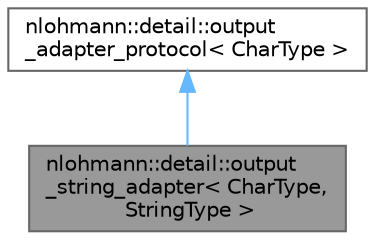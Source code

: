 digraph "nlohmann::detail::output_string_adapter&lt; CharType, StringType &gt;"
{
 // INTERACTIVE_SVG=YES
 // LATEX_PDF_SIZE
  bgcolor="transparent";
  edge [fontname=Helvetica,fontsize=10,labelfontname=Helvetica,labelfontsize=10];
  node [fontname=Helvetica,fontsize=10,shape=box,height=0.2,width=0.4];
  Node1 [id="Node000001",label="nlohmann::detail::output\l_string_adapter\< CharType,\l StringType \>",height=0.2,width=0.4,color="gray40", fillcolor="grey60", style="filled", fontcolor="black",tooltip="output adapter for basic_string"];
  Node2 -> Node1 [id="edge1_Node000001_Node000002",dir="back",color="steelblue1",style="solid",tooltip=" "];
  Node2 [id="Node000002",label="nlohmann::detail::output\l_adapter_protocol\< CharType \>",height=0.2,width=0.4,color="gray40", fillcolor="white", style="filled",URL="$a01517.html",tooltip="abstract output adapter interface"];
}
